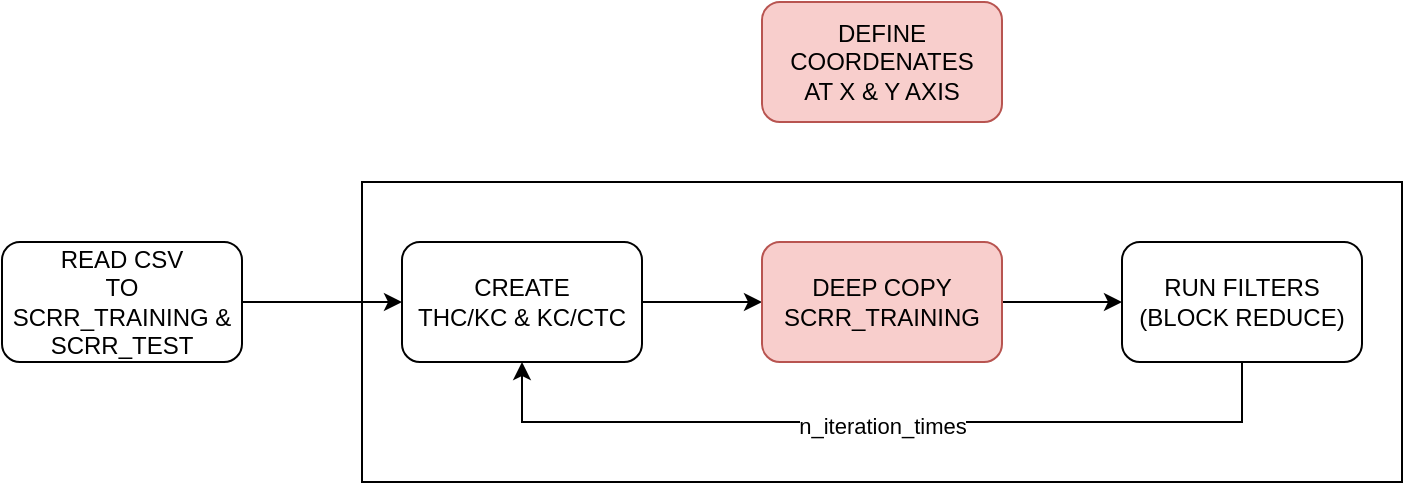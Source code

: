 <mxfile version="14.1.8" type="device" pages="2"><diagram id="C5RBs43oDa-KdzZeNtuy" name="Page-1"><mxGraphModel dx="1021" dy="592" grid="1" gridSize="10" guides="1" tooltips="1" connect="1" arrows="1" fold="1" page="1" pageScale="1" pageWidth="827" pageHeight="1169" math="0" shadow="0"><root><mxCell id="WIyWlLk6GJQsqaUBKTNV-0"/><mxCell id="WIyWlLk6GJQsqaUBKTNV-1" parent="WIyWlLk6GJQsqaUBKTNV-0"/><mxCell id="8w0cs1zx7Fzj5zLSBQUq-5" value="" style="rounded=0;whiteSpace=wrap;html=1;fillColor=none;connectable=0;allowArrows=0;" vertex="1" parent="WIyWlLk6GJQsqaUBKTNV-1"><mxGeometry x="180" y="570" width="520" height="150" as="geometry"/></mxCell><mxCell id="kb4GyM1rgySQj9KwM8NH-2" value="" style="edgeStyle=orthogonalEdgeStyle;rounded=0;orthogonalLoop=1;jettySize=auto;html=1;" edge="1" parent="WIyWlLk6GJQsqaUBKTNV-1" source="kb4GyM1rgySQj9KwM8NH-0" target="kb4GyM1rgySQj9KwM8NH-1"><mxGeometry relative="1" as="geometry"/></mxCell><mxCell id="kb4GyM1rgySQj9KwM8NH-0" value="READ CSV&lt;br&gt;TO &lt;br&gt;SCRR_TRAINING &amp;amp;&lt;br&gt;SCRR_TEST" style="rounded=1;whiteSpace=wrap;html=1;" vertex="1" parent="WIyWlLk6GJQsqaUBKTNV-1"><mxGeometry y="600" width="120" height="60" as="geometry"/></mxCell><mxCell id="kb4GyM1rgySQj9KwM8NH-4" value="" style="edgeStyle=orthogonalEdgeStyle;rounded=0;orthogonalLoop=1;jettySize=auto;html=1;" edge="1" parent="WIyWlLk6GJQsqaUBKTNV-1" source="kb4GyM1rgySQj9KwM8NH-1" target="kb4GyM1rgySQj9KwM8NH-3"><mxGeometry relative="1" as="geometry"/></mxCell><mxCell id="kb4GyM1rgySQj9KwM8NH-1" value="CREATE&lt;br&gt;THC/KC &amp;amp; KC/CTC" style="whiteSpace=wrap;html=1;rounded=1;" vertex="1" parent="WIyWlLk6GJQsqaUBKTNV-1"><mxGeometry x="200" y="600" width="120" height="60" as="geometry"/></mxCell><mxCell id="8w0cs1zx7Fzj5zLSBQUq-4" value="" style="edgeStyle=orthogonalEdgeStyle;rounded=0;orthogonalLoop=1;jettySize=auto;html=1;" edge="1" parent="WIyWlLk6GJQsqaUBKTNV-1" source="kb4GyM1rgySQj9KwM8NH-3" target="8w0cs1zx7Fzj5zLSBQUq-3"><mxGeometry relative="1" as="geometry"/></mxCell><mxCell id="kb4GyM1rgySQj9KwM8NH-3" value="DEEP COPY &lt;br&gt;SCRR_TRAINING" style="whiteSpace=wrap;html=1;rounded=1;fillColor=#f8cecc;strokeColor=#b85450;" vertex="1" parent="WIyWlLk6GJQsqaUBKTNV-1"><mxGeometry x="380" y="600" width="120" height="60" as="geometry"/></mxCell><mxCell id="8w0cs1zx7Fzj5zLSBQUq-0" value="DEFINE COORDENATES&lt;br&gt;AT X &amp;amp; Y AXIS" style="whiteSpace=wrap;html=1;rounded=1;fillColor=#f8cecc;strokeColor=#b85450;" vertex="1" parent="WIyWlLk6GJQsqaUBKTNV-1"><mxGeometry x="380" y="480" width="120" height="60" as="geometry"/></mxCell><mxCell id="8w0cs1zx7Fzj5zLSBQUq-6" style="edgeStyle=orthogonalEdgeStyle;rounded=0;orthogonalLoop=1;jettySize=auto;html=1;exitX=0.5;exitY=1;exitDx=0;exitDy=0;entryX=0.5;entryY=1;entryDx=0;entryDy=0;" edge="1" parent="WIyWlLk6GJQsqaUBKTNV-1" source="8w0cs1zx7Fzj5zLSBQUq-3" target="kb4GyM1rgySQj9KwM8NH-1"><mxGeometry relative="1" as="geometry"><Array as="points"><mxPoint x="620" y="690"/><mxPoint x="260" y="690"/></Array></mxGeometry></mxCell><mxCell id="8w0cs1zx7Fzj5zLSBQUq-7" value="n_iteration_times" style="edgeLabel;html=1;align=center;verticalAlign=middle;resizable=0;points=[];" vertex="1" connectable="0" parent="8w0cs1zx7Fzj5zLSBQUq-6"><mxGeometry x="-0.089" y="2" relative="1" as="geometry"><mxPoint x="-18.33" as="offset"/></mxGeometry></mxCell><mxCell id="8w0cs1zx7Fzj5zLSBQUq-3" value="RUN FILTERS&lt;br&gt;(BLOCK REDUCE)" style="whiteSpace=wrap;html=1;rounded=1;" vertex="1" parent="WIyWlLk6GJQsqaUBKTNV-1"><mxGeometry x="560" y="600" width="120" height="60" as="geometry"/></mxCell></root></mxGraphModel></diagram><diagram id="Xqe6q1RErOTQ6EvIy-o3" name="proposta de rotina para os dados"><mxGraphModel dx="868" dy="503" grid="1" gridSize="10" guides="1" tooltips="1" connect="1" arrows="1" fold="1" page="1" pageScale="1" pageWidth="827" pageHeight="1169" math="0" shadow="0"><root><mxCell id="SbGCXxIpLqwgLqrQtpmC-0"/><mxCell id="SbGCXxIpLqwgLqrQtpmC-1" parent="SbGCXxIpLqwgLqrQtpmC-0"/><mxCell id="SbGCXxIpLqwgLqrQtpmC-2" value="" style="edgeStyle=orthogonalEdgeStyle;rounded=0;orthogonalLoop=1;jettySize=auto;html=1;" edge="1" parent="SbGCXxIpLqwgLqrQtpmC-1" source="SbGCXxIpLqwgLqrQtpmC-3" target="SbGCXxIpLqwgLqrQtpmC-5"><mxGeometry relative="1" as="geometry"/></mxCell><mxCell id="SbGCXxIpLqwgLqrQtpmC-3" value="MAIN CSV" style="rounded=1;whiteSpace=wrap;html=1;" vertex="1" parent="SbGCXxIpLqwgLqrQtpmC-1"><mxGeometry x="70" y="810" width="120" height="60" as="geometry"/></mxCell><mxCell id="SbGCXxIpLqwgLqrQtpmC-4" value="" style="edgeStyle=orthogonalEdgeStyle;rounded=0;orthogonalLoop=1;jettySize=auto;html=1;" edge="1" parent="SbGCXxIpLqwgLqrQtpmC-1" source="SbGCXxIpLqwgLqrQtpmC-5" target="SbGCXxIpLqwgLqrQtpmC-7"><mxGeometry relative="1" as="geometry"/></mxCell><mxCell id="SbGCXxIpLqwgLqrQtpmC-5" value="DEEP COPY" style="whiteSpace=wrap;html=1;rounded=1;" vertex="1" parent="SbGCXxIpLqwgLqrQtpmC-1"><mxGeometry x="270" y="810" width="120" height="60" as="geometry"/></mxCell><mxCell id="SbGCXxIpLqwgLqrQtpmC-6" value="" style="edgeStyle=orthogonalEdgeStyle;rounded=0;orthogonalLoop=1;jettySize=auto;html=1;" edge="1" parent="SbGCXxIpLqwgLqrQtpmC-1" source="SbGCXxIpLqwgLqrQtpmC-7" target="SbGCXxIpLqwgLqrQtpmC-10"><mxGeometry relative="1" as="geometry"/></mxCell><mxCell id="SbGCXxIpLqwgLqrQtpmC-7" value="PROCESS" style="whiteSpace=wrap;html=1;rounded=1;" vertex="1" parent="SbGCXxIpLqwgLqrQtpmC-1"><mxGeometry x="470" y="810" width="120" height="60" as="geometry"/></mxCell><mxCell id="SbGCXxIpLqwgLqrQtpmC-8" style="edgeStyle=orthogonalEdgeStyle;rounded=0;orthogonalLoop=1;jettySize=auto;html=1;exitX=0.5;exitY=1;exitDx=0;exitDy=0;entryX=0.5;entryY=1;entryDx=0;entryDy=0;" edge="1" parent="SbGCXxIpLqwgLqrQtpmC-1" source="SbGCXxIpLqwgLqrQtpmC-10" target="SbGCXxIpLqwgLqrQtpmC-5"><mxGeometry relative="1" as="geometry"/></mxCell><mxCell id="SbGCXxIpLqwgLqrQtpmC-9" value="" style="edgeStyle=orthogonalEdgeStyle;rounded=0;orthogonalLoop=1;jettySize=auto;html=1;" edge="1" parent="SbGCXxIpLqwgLqrQtpmC-1" source="SbGCXxIpLqwgLqrQtpmC-10" target="SbGCXxIpLqwgLqrQtpmC-11"><mxGeometry relative="1" as="geometry"/></mxCell><mxCell id="SbGCXxIpLqwgLqrQtpmC-10" value="NEW TABLE IS OCUPIED" style="whiteSpace=wrap;html=1;rounded=1;" vertex="1" parent="SbGCXxIpLqwgLqrQtpmC-1"><mxGeometry x="670" y="810" width="120" height="60" as="geometry"/></mxCell><mxCell id="SbGCXxIpLqwgLqrQtpmC-11" value="APPEND NEW DATA SET" style="whiteSpace=wrap;html=1;rounded=1;" vertex="1" parent="SbGCXxIpLqwgLqrQtpmC-1"><mxGeometry x="870" y="810" width="120" height="60" as="geometry"/></mxCell></root></mxGraphModel></diagram></mxfile>
